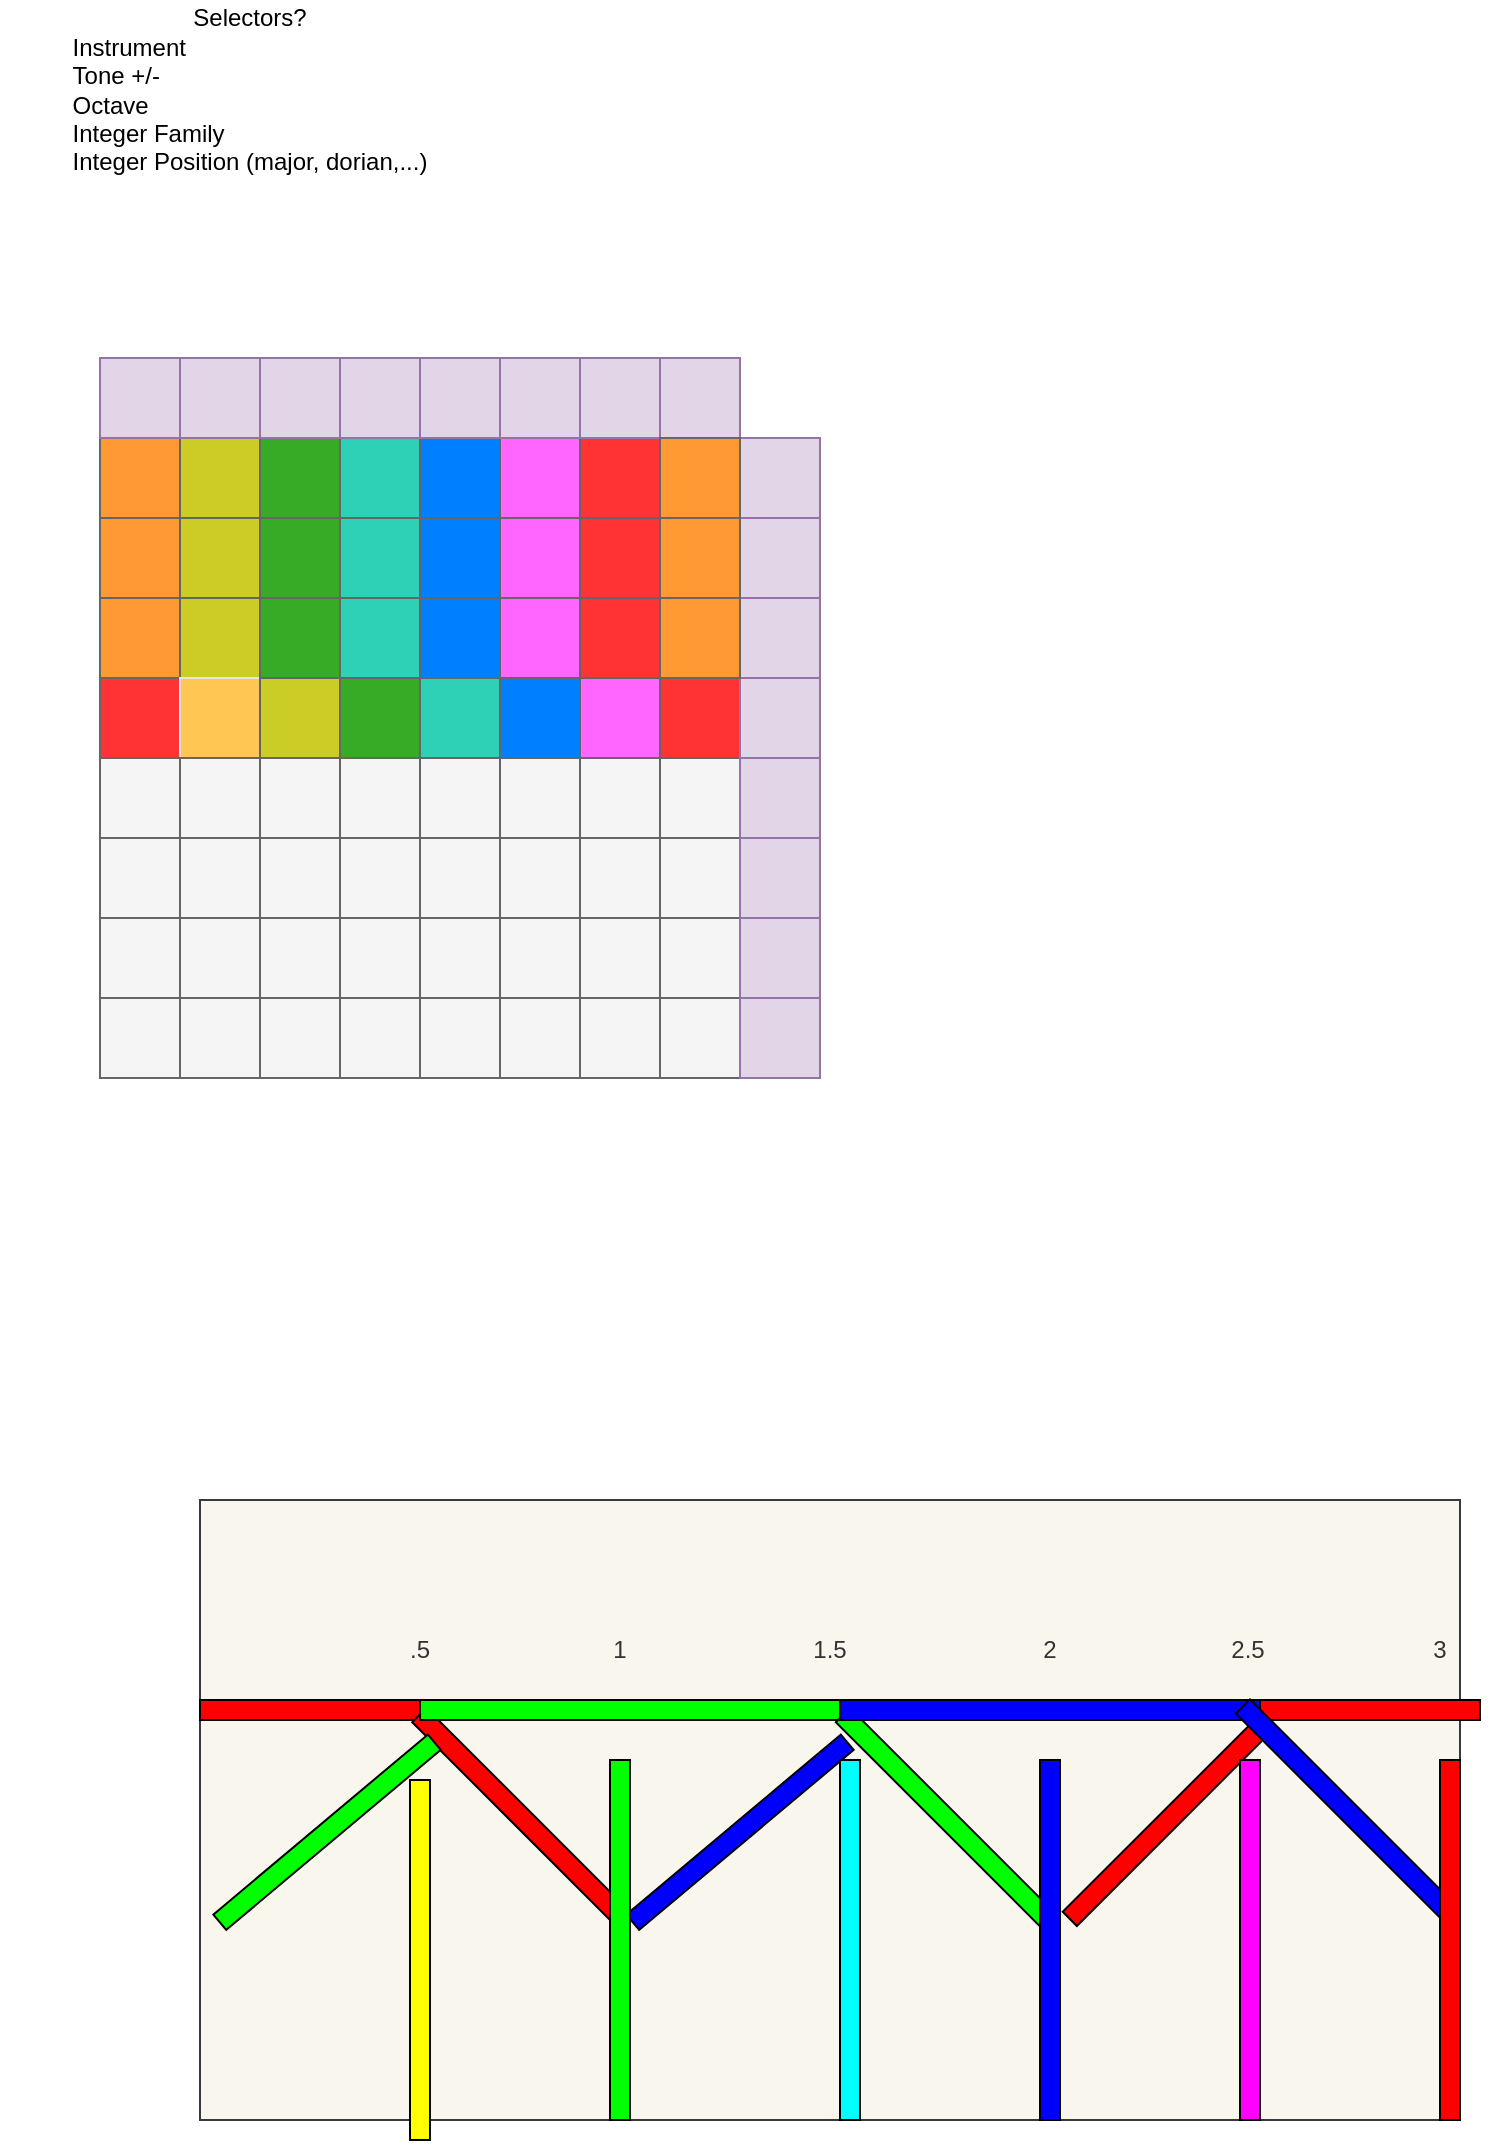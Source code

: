 <mxfile>
    <diagram id="WceD1puYnye_YCIue8xP" name="Page-1">
        <mxGraphModel dx="603" dy="1798" grid="1" gridSize="10" guides="1" tooltips="1" connect="1" arrows="1" fold="1" page="1" pageScale="1" pageWidth="850" pageHeight="1100" math="0" shadow="0">
            <root>
                <mxCell id="0"/>
                <mxCell id="1" parent="0"/>
                <mxCell id="3" value="" style="rounded=0;whiteSpace=wrap;html=1;fillColor=#FF9933;fontColor=#333333;strokeColor=#666666;" parent="1" vertex="1">
                    <mxGeometry x="80" y="119" width="40" height="40" as="geometry"/>
                </mxCell>
                <mxCell id="4" value="" style="rounded=0;whiteSpace=wrap;html=1;fillColor=#CCCC27;fontColor=#333333;strokeColor=#666666;" parent="1" vertex="1">
                    <mxGeometry x="120" y="119" width="40" height="40" as="geometry"/>
                </mxCell>
                <mxCell id="5" value="" style="rounded=0;whiteSpace=wrap;html=1;fillColor=#37AB26;fontColor=#333333;strokeColor=#666666;" parent="1" vertex="1">
                    <mxGeometry x="160" y="119" width="40" height="40" as="geometry"/>
                </mxCell>
                <mxCell id="6" value="" style="rounded=0;whiteSpace=wrap;html=1;fillColor=#2ED1B6;fontColor=#333333;strokeColor=#666666;" parent="1" vertex="1">
                    <mxGeometry x="200" y="119" width="40" height="40" as="geometry"/>
                </mxCell>
                <mxCell id="7" value="" style="rounded=0;whiteSpace=wrap;html=1;fillColor=#007FFF;fontColor=#333333;strokeColor=#666666;" parent="1" vertex="1">
                    <mxGeometry x="240" y="119" width="40" height="40" as="geometry"/>
                </mxCell>
                <mxCell id="8" value="" style="rounded=0;whiteSpace=wrap;html=1;fillColor=#FF66FF;fontColor=#333333;strokeColor=#666666;" parent="1" vertex="1">
                    <mxGeometry x="280" y="119" width="40" height="41" as="geometry"/>
                </mxCell>
                <mxCell id="9" value="" style="rounded=0;whiteSpace=wrap;html=1;fillColor=#FF3333;fontColor=#333333;strokeColor=#666666;" parent="1" vertex="1">
                    <mxGeometry x="320" y="119" width="40" height="40" as="geometry"/>
                </mxCell>
                <mxCell id="11" value="" style="rounded=0;whiteSpace=wrap;html=1;fillColor=#FF9933;fontColor=#333333;strokeColor=#666666;" parent="1" vertex="1">
                    <mxGeometry x="80" y="159" width="40" height="40" as="geometry"/>
                </mxCell>
                <mxCell id="12" value="" style="rounded=0;whiteSpace=wrap;html=1;fillColor=#CCCC27;fontColor=#333333;strokeColor=#666666;" parent="1" vertex="1">
                    <mxGeometry x="120" y="159" width="40" height="40" as="geometry"/>
                </mxCell>
                <mxCell id="13" value="" style="rounded=0;whiteSpace=wrap;html=1;fillColor=#37AB26;fontColor=#333333;strokeColor=#666666;" parent="1" vertex="1">
                    <mxGeometry x="160" y="159" width="40" height="40" as="geometry"/>
                </mxCell>
                <mxCell id="14" value="" style="rounded=0;whiteSpace=wrap;html=1;fillColor=#2ED1B6;fontColor=#333333;strokeColor=#666666;" parent="1" vertex="1">
                    <mxGeometry x="200" y="159" width="40" height="40" as="geometry"/>
                </mxCell>
                <mxCell id="15" value="" style="rounded=0;whiteSpace=wrap;html=1;fillColor=#007FFF;fontColor=#333333;strokeColor=#666666;" parent="1" vertex="1">
                    <mxGeometry x="240" y="159" width="40" height="40" as="geometry"/>
                </mxCell>
                <mxCell id="16" value="" style="rounded=0;whiteSpace=wrap;html=1;fillColor=#FF66FF;fontColor=#333333;strokeColor=#666666;" parent="1" vertex="1">
                    <mxGeometry x="280" y="159" width="40" height="40" as="geometry"/>
                </mxCell>
                <mxCell id="17" value="" style="rounded=0;whiteSpace=wrap;html=1;fillColor=#FF3333;fontColor=#333333;strokeColor=#666666;" parent="1" vertex="1">
                    <mxGeometry x="320" y="159" width="40" height="40" as="geometry"/>
                </mxCell>
                <mxCell id="19" value="" style="rounded=0;whiteSpace=wrap;html=1;fillColor=#FF9933;fontColor=#333333;strokeColor=#666666;" parent="1" vertex="1">
                    <mxGeometry x="80" y="199" width="40" height="40" as="geometry"/>
                </mxCell>
                <mxCell id="20" value="" style="rounded=0;whiteSpace=wrap;html=1;fillColor=#CCCC27;fontColor=#333333;strokeColor=#666666;" parent="1" vertex="1">
                    <mxGeometry x="120" y="199" width="40" height="40" as="geometry"/>
                </mxCell>
                <mxCell id="21" value="" style="rounded=0;whiteSpace=wrap;html=1;fillColor=#37AB26;fontColor=#333333;strokeColor=#666666;" parent="1" vertex="1">
                    <mxGeometry x="160" y="199" width="40" height="40" as="geometry"/>
                </mxCell>
                <mxCell id="22" value="" style="rounded=0;whiteSpace=wrap;html=1;fillColor=#2ED1B6;fontColor=#333333;strokeColor=#666666;" parent="1" vertex="1">
                    <mxGeometry x="200" y="199" width="40" height="40" as="geometry"/>
                </mxCell>
                <mxCell id="23" value="" style="rounded=0;whiteSpace=wrap;html=1;fillColor=#007FFF;fontColor=#333333;strokeColor=#666666;" parent="1" vertex="1">
                    <mxGeometry x="240" y="199" width="40" height="40" as="geometry"/>
                </mxCell>
                <mxCell id="24" value="" style="rounded=0;whiteSpace=wrap;html=1;fillColor=#FF66FF;fontColor=#333333;strokeColor=#666666;" parent="1" vertex="1">
                    <mxGeometry x="280" y="199" width="40" height="40" as="geometry"/>
                </mxCell>
                <mxCell id="25" value="" style="rounded=0;whiteSpace=wrap;html=1;fillColor=#FF3333;fontColor=#333333;strokeColor=#666666;" parent="1" vertex="1">
                    <mxGeometry x="320" y="199" width="40" height="40" as="geometry"/>
                </mxCell>
                <mxCell id="26" value="" style="rounded=0;whiteSpace=wrap;html=1;fillColor=#FF3333;fontColor=#333333;strokeColor=#666666;" parent="1" vertex="1">
                    <mxGeometry x="80" y="239" width="40" height="40" as="geometry"/>
                </mxCell>
                <mxCell id="27" value="" style="rounded=0;whiteSpace=wrap;html=1;fillColor=#FFC654;fontColor=#333333;strokeColor=#E6E6E6;" parent="1" vertex="1">
                    <mxGeometry x="120" y="239" width="40" height="40" as="geometry"/>
                </mxCell>
                <mxCell id="28" value="" style="rounded=0;whiteSpace=wrap;html=1;fillColor=#CCCC27;fontColor=#333333;strokeColor=#666666;" parent="1" vertex="1">
                    <mxGeometry x="160" y="239" width="40" height="40" as="geometry"/>
                </mxCell>
                <mxCell id="29" value="" style="rounded=0;whiteSpace=wrap;html=1;fillColor=#37AB26;fontColor=#333333;strokeColor=#666666;" parent="1" vertex="1">
                    <mxGeometry x="200" y="239" width="40" height="40" as="geometry"/>
                </mxCell>
                <mxCell id="30" value="" style="rounded=0;whiteSpace=wrap;html=1;fillColor=#2ED1B6;fontColor=#333333;strokeColor=#666666;" parent="1" vertex="1">
                    <mxGeometry x="240" y="239" width="40" height="40" as="geometry"/>
                </mxCell>
                <mxCell id="31" value="" style="rounded=0;whiteSpace=wrap;html=1;fillColor=#007FFF;fontColor=#333333;strokeColor=#666666;" parent="1" vertex="1">
                    <mxGeometry x="280" y="239" width="40" height="40" as="geometry"/>
                </mxCell>
                <mxCell id="32" value="" style="rounded=0;whiteSpace=wrap;html=1;fillColor=#FF66FF;fontColor=#333333;strokeColor=#666666;" parent="1" vertex="1">
                    <mxGeometry x="320" y="239" width="40" height="40" as="geometry"/>
                </mxCell>
                <mxCell id="33" value="" style="rounded=0;whiteSpace=wrap;html=1;fillColor=#FF3333;fontColor=#333333;strokeColor=#666666;" parent="1" vertex="1">
                    <mxGeometry x="360" y="239" width="40" height="40" as="geometry"/>
                </mxCell>
                <mxCell id="34" value="" style="rounded=0;whiteSpace=wrap;html=1;fillColor=#f5f5f5;fontColor=#333333;strokeColor=#666666;" parent="1" vertex="1">
                    <mxGeometry x="80" y="279" width="40" height="40" as="geometry"/>
                </mxCell>
                <mxCell id="35" value="" style="rounded=0;whiteSpace=wrap;html=1;fillColor=#f5f5f5;fontColor=#333333;strokeColor=#666666;" parent="1" vertex="1">
                    <mxGeometry x="120" y="279" width="40" height="40" as="geometry"/>
                </mxCell>
                <mxCell id="36" value="" style="rounded=0;whiteSpace=wrap;html=1;fillColor=#f5f5f5;fontColor=#333333;strokeColor=#666666;" parent="1" vertex="1">
                    <mxGeometry x="160" y="279" width="40" height="40" as="geometry"/>
                </mxCell>
                <mxCell id="37" value="" style="rounded=0;whiteSpace=wrap;html=1;fillColor=#f5f5f5;fontColor=#333333;strokeColor=#666666;" parent="1" vertex="1">
                    <mxGeometry x="200" y="279" width="40" height="40" as="geometry"/>
                </mxCell>
                <mxCell id="38" value="" style="rounded=0;whiteSpace=wrap;html=1;fillColor=#f5f5f5;fontColor=#333333;strokeColor=#666666;" parent="1" vertex="1">
                    <mxGeometry x="240" y="279" width="40" height="40" as="geometry"/>
                </mxCell>
                <mxCell id="39" value="" style="rounded=0;whiteSpace=wrap;html=1;fillColor=#f5f5f5;fontColor=#333333;strokeColor=#666666;" parent="1" vertex="1">
                    <mxGeometry x="280" y="279" width="40" height="40" as="geometry"/>
                </mxCell>
                <mxCell id="40" value="" style="rounded=0;whiteSpace=wrap;html=1;fillColor=#f5f5f5;fontColor=#333333;strokeColor=#666666;" parent="1" vertex="1">
                    <mxGeometry x="320" y="279" width="40" height="40" as="geometry"/>
                </mxCell>
                <mxCell id="41" value="" style="rounded=0;whiteSpace=wrap;html=1;fillColor=#f5f5f5;fontColor=#333333;strokeColor=#666666;" parent="1" vertex="1">
                    <mxGeometry x="360" y="279" width="40" height="40" as="geometry"/>
                </mxCell>
                <mxCell id="42" value="" style="rounded=0;whiteSpace=wrap;html=1;fillColor=#f5f5f5;fontColor=#333333;strokeColor=#666666;" parent="1" vertex="1">
                    <mxGeometry x="80" y="319" width="40" height="40" as="geometry"/>
                </mxCell>
                <mxCell id="43" value="" style="rounded=0;whiteSpace=wrap;html=1;fillColor=#f5f5f5;fontColor=#333333;strokeColor=#666666;" parent="1" vertex="1">
                    <mxGeometry x="120" y="319" width="40" height="40" as="geometry"/>
                </mxCell>
                <mxCell id="44" value="" style="rounded=0;whiteSpace=wrap;html=1;fillColor=#f5f5f5;fontColor=#333333;strokeColor=#666666;" parent="1" vertex="1">
                    <mxGeometry x="160" y="319" width="40" height="40" as="geometry"/>
                </mxCell>
                <mxCell id="45" value="" style="rounded=0;whiteSpace=wrap;html=1;fillColor=#f5f5f5;fontColor=#333333;strokeColor=#666666;" parent="1" vertex="1">
                    <mxGeometry x="200" y="319" width="40" height="40" as="geometry"/>
                </mxCell>
                <mxCell id="46" value="" style="rounded=0;whiteSpace=wrap;html=1;fillColor=#f5f5f5;fontColor=#333333;strokeColor=#666666;" parent="1" vertex="1">
                    <mxGeometry x="240" y="319" width="40" height="40" as="geometry"/>
                </mxCell>
                <mxCell id="47" value="" style="rounded=0;whiteSpace=wrap;html=1;fillColor=#f5f5f5;fontColor=#333333;strokeColor=#666666;" parent="1" vertex="1">
                    <mxGeometry x="280" y="319" width="40" height="40" as="geometry"/>
                </mxCell>
                <mxCell id="48" value="" style="rounded=0;whiteSpace=wrap;html=1;fillColor=#f5f5f5;fontColor=#333333;strokeColor=#666666;" parent="1" vertex="1">
                    <mxGeometry x="320" y="319" width="40" height="40" as="geometry"/>
                </mxCell>
                <mxCell id="49" value="" style="rounded=0;whiteSpace=wrap;html=1;fillColor=#f5f5f5;fontColor=#333333;strokeColor=#666666;" parent="1" vertex="1">
                    <mxGeometry x="360" y="319" width="40" height="40" as="geometry"/>
                </mxCell>
                <mxCell id="50" value="" style="rounded=0;whiteSpace=wrap;html=1;fillColor=#f5f5f5;fontColor=#333333;strokeColor=#666666;" parent="1" vertex="1">
                    <mxGeometry x="80" y="359" width="40" height="40" as="geometry"/>
                </mxCell>
                <mxCell id="51" value="" style="rounded=0;whiteSpace=wrap;html=1;fillColor=#f5f5f5;fontColor=#333333;strokeColor=#666666;" parent="1" vertex="1">
                    <mxGeometry x="120" y="359" width="40" height="40" as="geometry"/>
                </mxCell>
                <mxCell id="52" value="" style="rounded=0;whiteSpace=wrap;html=1;fillColor=#f5f5f5;fontColor=#333333;strokeColor=#666666;" parent="1" vertex="1">
                    <mxGeometry x="160" y="359" width="40" height="40" as="geometry"/>
                </mxCell>
                <mxCell id="53" value="" style="rounded=0;whiteSpace=wrap;html=1;fillColor=#f5f5f5;fontColor=#333333;strokeColor=#666666;" parent="1" vertex="1">
                    <mxGeometry x="200" y="359" width="40" height="40" as="geometry"/>
                </mxCell>
                <mxCell id="54" value="" style="rounded=0;whiteSpace=wrap;html=1;fillColor=#f5f5f5;fontColor=#333333;strokeColor=#666666;" parent="1" vertex="1">
                    <mxGeometry x="240" y="359" width="40" height="40" as="geometry"/>
                </mxCell>
                <mxCell id="55" value="" style="rounded=0;whiteSpace=wrap;html=1;fillColor=#f5f5f5;fontColor=#333333;strokeColor=#666666;" parent="1" vertex="1">
                    <mxGeometry x="280" y="359" width="40" height="40" as="geometry"/>
                </mxCell>
                <mxCell id="56" value="" style="rounded=0;whiteSpace=wrap;html=1;fillColor=#f5f5f5;fontColor=#333333;strokeColor=#666666;" parent="1" vertex="1">
                    <mxGeometry x="320" y="359" width="40" height="40" as="geometry"/>
                </mxCell>
                <mxCell id="57" value="" style="rounded=0;whiteSpace=wrap;html=1;fillColor=#f5f5f5;fontColor=#333333;strokeColor=#666666;" parent="1" vertex="1">
                    <mxGeometry x="360" y="359" width="40" height="40" as="geometry"/>
                </mxCell>
                <mxCell id="58" value="" style="rounded=0;whiteSpace=wrap;html=1;fillColor=#f5f5f5;fontColor=#333333;strokeColor=#666666;" parent="1" vertex="1">
                    <mxGeometry x="80" y="399" width="40" height="40" as="geometry"/>
                </mxCell>
                <mxCell id="59" value="" style="rounded=0;whiteSpace=wrap;html=1;fillColor=#f5f5f5;fontColor=#333333;strokeColor=#666666;" parent="1" vertex="1">
                    <mxGeometry x="120" y="399" width="40" height="40" as="geometry"/>
                </mxCell>
                <mxCell id="60" value="" style="rounded=0;whiteSpace=wrap;html=1;fillColor=#f5f5f5;fontColor=#333333;strokeColor=#666666;" parent="1" vertex="1">
                    <mxGeometry x="160" y="399" width="40" height="40" as="geometry"/>
                </mxCell>
                <mxCell id="61" value="" style="rounded=0;whiteSpace=wrap;html=1;fillColor=#f5f5f5;fontColor=#333333;strokeColor=#666666;" parent="1" vertex="1">
                    <mxGeometry x="200" y="399" width="40" height="40" as="geometry"/>
                </mxCell>
                <mxCell id="62" value="" style="rounded=0;whiteSpace=wrap;html=1;fillColor=#f5f5f5;fontColor=#333333;strokeColor=#666666;" parent="1" vertex="1">
                    <mxGeometry x="240" y="399" width="40" height="40" as="geometry"/>
                </mxCell>
                <mxCell id="63" value="" style="rounded=0;whiteSpace=wrap;html=1;fillColor=#f5f5f5;fontColor=#333333;strokeColor=#666666;" parent="1" vertex="1">
                    <mxGeometry x="280" y="399" width="40" height="40" as="geometry"/>
                </mxCell>
                <mxCell id="64" value="" style="rounded=0;whiteSpace=wrap;html=1;fillColor=#f5f5f5;fontColor=#333333;strokeColor=#666666;" parent="1" vertex="1">
                    <mxGeometry x="320" y="399" width="40" height="40" as="geometry"/>
                </mxCell>
                <mxCell id="65" value="" style="rounded=0;whiteSpace=wrap;html=1;fillColor=#f5f5f5;fontColor=#333333;strokeColor=#666666;" parent="1" vertex="1">
                    <mxGeometry x="360" y="399" width="40" height="40" as="geometry"/>
                </mxCell>
                <mxCell id="66" value="" style="rounded=0;whiteSpace=wrap;html=1;fillColor=#e1d5e7;strokeColor=#9673a6;" parent="1" vertex="1">
                    <mxGeometry x="80" y="79" width="40" height="40" as="geometry"/>
                </mxCell>
                <mxCell id="67" value="" style="rounded=0;whiteSpace=wrap;html=1;fillColor=#e1d5e7;strokeColor=#9673a6;" parent="1" vertex="1">
                    <mxGeometry x="120" y="79" width="40" height="40" as="geometry"/>
                </mxCell>
                <mxCell id="68" value="" style="rounded=0;whiteSpace=wrap;html=1;fillColor=#e1d5e7;strokeColor=#9673a6;" parent="1" vertex="1">
                    <mxGeometry x="160" y="79" width="40" height="40" as="geometry"/>
                </mxCell>
                <mxCell id="69" value="" style="rounded=0;whiteSpace=wrap;html=1;fillColor=#e1d5e7;strokeColor=#9673a6;" parent="1" vertex="1">
                    <mxGeometry x="200" y="79" width="40" height="40" as="geometry"/>
                </mxCell>
                <mxCell id="70" value="" style="rounded=0;whiteSpace=wrap;html=1;fillColor=#e1d5e7;strokeColor=#9673a6;" parent="1" vertex="1">
                    <mxGeometry x="240" y="79" width="40" height="40" as="geometry"/>
                </mxCell>
                <mxCell id="71" value="" style="rounded=0;whiteSpace=wrap;html=1;fillColor=#e1d5e7;strokeColor=#9673a6;" parent="1" vertex="1">
                    <mxGeometry x="280" y="79" width="40" height="40" as="geometry"/>
                </mxCell>
                <mxCell id="72" value="" style="rounded=0;whiteSpace=wrap;html=1;fillColor=#e1d5e7;strokeColor=#9673a6;" parent="1" vertex="1">
                    <mxGeometry x="320" y="79" width="40" height="40" as="geometry"/>
                </mxCell>
                <mxCell id="73" value="" style="rounded=0;whiteSpace=wrap;html=1;fillColor=#e1d5e7;strokeColor=#9673a6;" parent="1" vertex="1">
                    <mxGeometry x="360" y="79" width="40" height="40" as="geometry"/>
                </mxCell>
                <mxCell id="74" value="" style="rounded=0;whiteSpace=wrap;html=1;fillColor=#e1d5e7;strokeColor=#9673a6;" parent="1" vertex="1">
                    <mxGeometry x="400" y="119" width="40" height="40" as="geometry"/>
                </mxCell>
                <mxCell id="75" value="" style="rounded=0;whiteSpace=wrap;html=1;fillColor=#e1d5e7;strokeColor=#9673a6;" parent="1" vertex="1">
                    <mxGeometry x="400" y="159" width="40" height="40" as="geometry"/>
                </mxCell>
                <mxCell id="76" value="" style="rounded=0;whiteSpace=wrap;html=1;fillColor=#e1d5e7;strokeColor=#9673a6;" parent="1" vertex="1">
                    <mxGeometry x="400" y="199" width="40" height="40" as="geometry"/>
                </mxCell>
                <mxCell id="77" value="" style="rounded=0;whiteSpace=wrap;html=1;fillColor=#e1d5e7;strokeColor=#9673a6;" parent="1" vertex="1">
                    <mxGeometry x="400" y="239" width="40" height="40" as="geometry"/>
                </mxCell>
                <mxCell id="78" value="" style="rounded=0;whiteSpace=wrap;html=1;fillColor=#e1d5e7;strokeColor=#9673a6;" parent="1" vertex="1">
                    <mxGeometry x="400" y="279" width="40" height="40" as="geometry"/>
                </mxCell>
                <mxCell id="79" value="" style="rounded=0;whiteSpace=wrap;html=1;fillColor=#e1d5e7;strokeColor=#9673a6;" parent="1" vertex="1">
                    <mxGeometry x="400" y="319" width="40" height="40" as="geometry"/>
                </mxCell>
                <mxCell id="80" value="" style="rounded=0;whiteSpace=wrap;html=1;fillColor=#e1d5e7;strokeColor=#9673a6;" parent="1" vertex="1">
                    <mxGeometry x="400" y="359" width="40" height="40" as="geometry"/>
                </mxCell>
                <mxCell id="81" value="" style="rounded=0;whiteSpace=wrap;html=1;fillColor=#e1d5e7;strokeColor=#9673a6;" parent="1" vertex="1">
                    <mxGeometry x="400" y="399" width="40" height="40" as="geometry"/>
                </mxCell>
                <mxCell id="82" value="" style="rounded=0;whiteSpace=wrap;html=1;fillColor=#FF9933;fontColor=#333333;strokeColor=#666666;" parent="1" vertex="1">
                    <mxGeometry x="360" y="119" width="40" height="40" as="geometry"/>
                </mxCell>
                <mxCell id="83" value="" style="rounded=0;whiteSpace=wrap;html=1;fillColor=#FF9933;fontColor=#333333;strokeColor=#666666;" parent="1" vertex="1">
                    <mxGeometry x="360" y="159" width="40" height="40" as="geometry"/>
                </mxCell>
                <mxCell id="84" value="" style="rounded=0;whiteSpace=wrap;html=1;fillColor=#FF9933;fontColor=#333333;strokeColor=#666666;" parent="1" vertex="1">
                    <mxGeometry x="360" y="199" width="40" height="40" as="geometry"/>
                </mxCell>
                <mxCell id="85" value="Selectors?&lt;br&gt;&lt;div style=&quot;text-align: left;&quot;&gt;&lt;span style=&quot;background-color: initial;&quot;&gt;Instrument&lt;/span&gt;&lt;/div&gt;&lt;div style=&quot;text-align: left;&quot;&gt;&lt;span style=&quot;background-color: initial;&quot;&gt;Tone +/-&lt;/span&gt;&lt;/div&gt;&lt;div style=&quot;text-align: left;&quot;&gt;&lt;span style=&quot;background-color: initial;&quot;&gt;Octave&lt;/span&gt;&lt;/div&gt;&lt;div style=&quot;text-align: left;&quot;&gt;Integer Family&lt;/div&gt;&lt;div style=&quot;text-align: left;&quot;&gt;Integer Position (major, dorian,...)&lt;/div&gt;" style="text;html=1;strokeColor=none;fillColor=none;align=center;verticalAlign=middle;whiteSpace=wrap;rounded=0;" parent="1" vertex="1">
                    <mxGeometry x="30" y="-100" width="250" height="90" as="geometry"/>
                </mxCell>
                <mxCell id="86" value="" style="rounded=0;whiteSpace=wrap;html=1;fillColor=#f9f7ed;strokeColor=#36393d;" vertex="1" parent="1">
                    <mxGeometry x="130" y="650" width="630" height="310" as="geometry"/>
                </mxCell>
                <mxCell id="89" value="" style="rounded=0;whiteSpace=wrap;html=1;fillColor=#FF0000;" vertex="1" parent="1">
                    <mxGeometry x="130" y="750" width="110" height="10" as="geometry"/>
                </mxCell>
                <mxCell id="90" value="" style="rounded=0;whiteSpace=wrap;html=1;fillColor=#FF0000;rotation=45;" vertex="1" parent="1">
                    <mxGeometry x="218.2" y="804.35" width="146.46" height="10" as="geometry"/>
                </mxCell>
                <mxCell id="91" value="" style="rounded=0;whiteSpace=wrap;html=1;fillColor=#FF0000;" vertex="1" parent="1">
                    <mxGeometry x="660" y="750" width="110" height="10" as="geometry"/>
                </mxCell>
                <mxCell id="92" value="" style="rounded=0;whiteSpace=wrap;html=1;fillColor=#FF0000;rotation=-45;" vertex="1" parent="1">
                    <mxGeometry x="544.39" y="804.96" width="140" height="10" as="geometry"/>
                </mxCell>
                <mxCell id="93" value="" style="rounded=0;whiteSpace=wrap;html=1;fillColor=#0000FF;rotation=-40;" vertex="1" parent="1">
                    <mxGeometry x="330" y="811.1" width="140" height="10" as="geometry"/>
                </mxCell>
                <mxCell id="94" value="" style="rounded=0;whiteSpace=wrap;html=1;fillColor=#00FF00;" vertex="1" parent="1">
                    <mxGeometry x="240" y="750" width="210" height="10" as="geometry"/>
                </mxCell>
                <mxCell id="96" value="" style="rounded=0;whiteSpace=wrap;html=1;fillColor=#00FF00;rotation=45;" vertex="1" parent="1">
                    <mxGeometry x="430" y="804.35" width="146.46" height="10" as="geometry"/>
                </mxCell>
                <mxCell id="97" value="" style="rounded=0;whiteSpace=wrap;html=1;fillColor=#00FF00;rotation=-40;" vertex="1" parent="1">
                    <mxGeometry x="123.51" y="811.1" width="140" height="10" as="geometry"/>
                </mxCell>
                <mxCell id="98" value="" style="rounded=0;whiteSpace=wrap;html=1;fillColor=#0000FF;" vertex="1" parent="1">
                    <mxGeometry x="450" y="750" width="210" height="10" as="geometry"/>
                </mxCell>
                <mxCell id="101" value="" style="rounded=0;whiteSpace=wrap;html=1;fillColor=#0000FF;rotation=45;" vertex="1" parent="1">
                    <mxGeometry x="630" y="800" width="146.46" height="10" as="geometry"/>
                </mxCell>
                <mxCell id="102" value=".5" style="text;html=1;strokeColor=none;fillColor=none;align=center;verticalAlign=middle;whiteSpace=wrap;rounded=0;fontColor=#333333;" vertex="1" parent="1">
                    <mxGeometry x="210" y="710" width="60" height="30" as="geometry"/>
                </mxCell>
                <mxCell id="103" value="1" style="text;html=1;strokeColor=none;fillColor=none;align=center;verticalAlign=middle;whiteSpace=wrap;rounded=0;fontColor=#333333;" vertex="1" parent="1">
                    <mxGeometry x="310" y="710" width="60" height="30" as="geometry"/>
                </mxCell>
                <mxCell id="104" value="1.5" style="text;html=1;strokeColor=none;fillColor=none;align=center;verticalAlign=middle;whiteSpace=wrap;rounded=0;fontColor=#333333;" vertex="1" parent="1">
                    <mxGeometry x="415" y="710" width="60" height="30" as="geometry"/>
                </mxCell>
                <mxCell id="105" value="2" style="text;html=1;strokeColor=none;fillColor=none;align=center;verticalAlign=middle;whiteSpace=wrap;rounded=0;fontColor=#333333;" vertex="1" parent="1">
                    <mxGeometry x="525" y="710" width="60" height="30" as="geometry"/>
                </mxCell>
                <mxCell id="106" value="2.5" style="text;html=1;strokeColor=none;fillColor=none;align=center;verticalAlign=middle;whiteSpace=wrap;rounded=0;fontColor=#333333;" vertex="1" parent="1">
                    <mxGeometry x="624.39" y="710" width="60" height="30" as="geometry"/>
                </mxCell>
                <mxCell id="107" value="3" style="text;html=1;strokeColor=none;fillColor=none;align=center;verticalAlign=middle;whiteSpace=wrap;rounded=0;fontColor=#333333;" vertex="1" parent="1">
                    <mxGeometry x="720" y="710" width="60" height="30" as="geometry"/>
                </mxCell>
                <mxCell id="108" value="" style="rounded=0;whiteSpace=wrap;html=1;fontColor=#333333;fillColor=#FFFF00;" vertex="1" parent="1">
                    <mxGeometry x="235" y="790" width="10" height="180" as="geometry"/>
                </mxCell>
                <mxCell id="109" value="" style="rounded=0;whiteSpace=wrap;html=1;fontColor=#333333;fillColor=#00FF00;" vertex="1" parent="1">
                    <mxGeometry x="335" y="780" width="10" height="180" as="geometry"/>
                </mxCell>
                <mxCell id="110" value="" style="rounded=0;whiteSpace=wrap;html=1;fontColor=#333333;fillColor=#00FFFF;" vertex="1" parent="1">
                    <mxGeometry x="450" y="780" width="10" height="180" as="geometry"/>
                </mxCell>
                <mxCell id="111" value="" style="rounded=0;whiteSpace=wrap;html=1;fontColor=#333333;fillColor=#0000FF;" vertex="1" parent="1">
                    <mxGeometry x="550" y="780" width="10" height="180" as="geometry"/>
                </mxCell>
                <mxCell id="112" value="" style="rounded=0;whiteSpace=wrap;html=1;fontColor=#333333;fillColor=#FF00FF;" vertex="1" parent="1">
                    <mxGeometry x="650" y="780" width="10" height="180" as="geometry"/>
                </mxCell>
                <mxCell id="113" value="" style="rounded=0;whiteSpace=wrap;html=1;fontColor=#333333;fillColor=#FF0000;" vertex="1" parent="1">
                    <mxGeometry x="750" y="780" width="10" height="180" as="geometry"/>
                </mxCell>
            </root>
        </mxGraphModel>
    </diagram>
</mxfile>